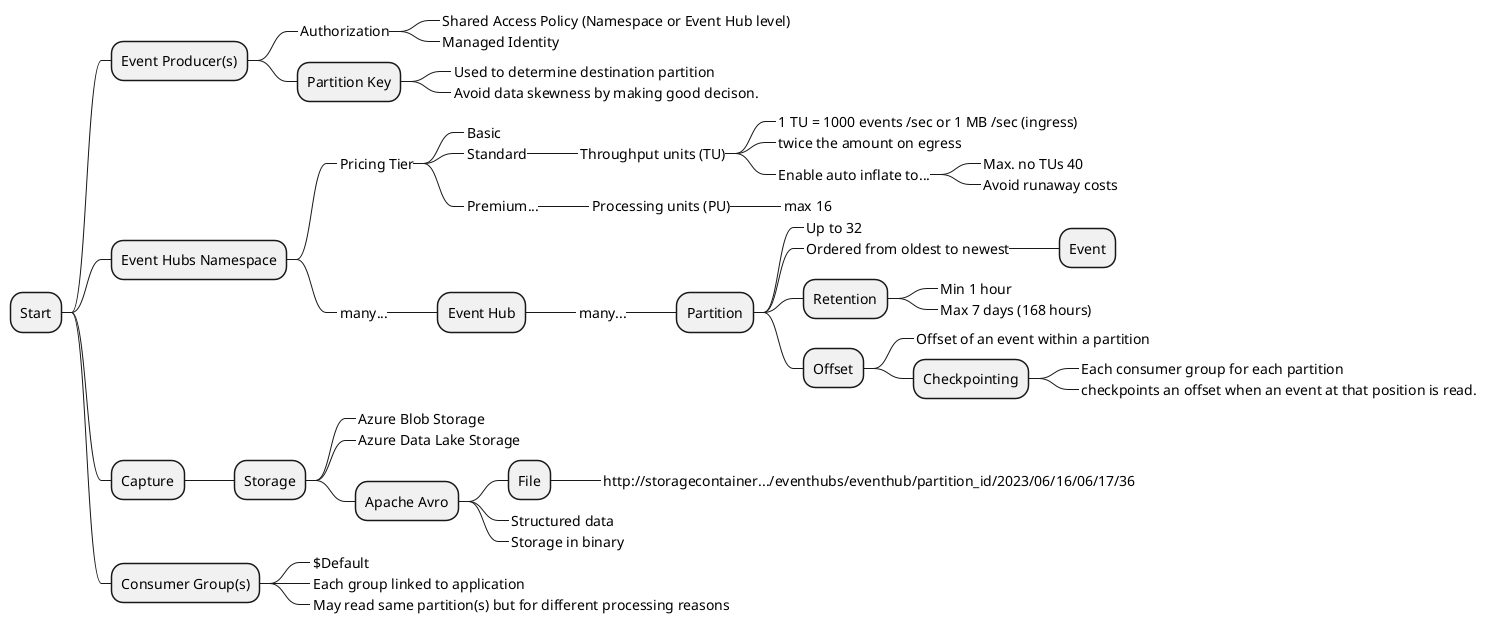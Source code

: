 @startmindmap

+ Start
++ Event Producer(s)
+++_ Authorization
++++_ Shared Access Policy (Namespace or Event Hub level)
++++_ Managed Identity
+++ Partition Key
++++_ Used to determine destination partition
++++_ Avoid data skewness by making good decison.
++ Event Hubs Namespace
+++_ Pricing Tier
++++_ Basic
++++_ Standard
+++++_ Throughput units (TU)
++++++_ 1 TU = 1000 events /sec or 1 MB /sec (ingress)
++++++_ twice the amount on egress
++++++_ Enable auto inflate to...
+++++++_ Max. no TUs 40
+++++++_ Avoid runaway costs
++++_ Premium...
+++++_ Processing units (PU)
++++++_ max 16
+++_ many...
++++ Event Hub
+++++_ many...
++++++ Partition
+++++++_ Up to 32
+++++++_ Ordered from oldest to newest
++++++++ Event
+++++++ Retention
++++++++_ Min 1 hour
++++++++_ Max 7 days (168 hours)
+++++++ Offset
++++++++_ Offset of an event within a partition
++++++++ Checkpointing
+++++++++_ Each consumer group for each partition
+++++++++_ checkpoints an offset when an event at that position is read.
++ Capture
+++ Storage
++++_ Azure Blob Storage
++++_ Azure Data Lake Storage
++++ Apache Avro
+++++ File
++++++_ http://storagecontainer.../eventhubs/eventhub/partition_id/2023/06/16/06/17/36
+++++_ Structured data
+++++_ Storage in binary
++ Consumer Group(s)
+++_ $Default
+++_ Each group linked to application
+++_ May read same partition(s) but for different processing reasons



@endmindmap

